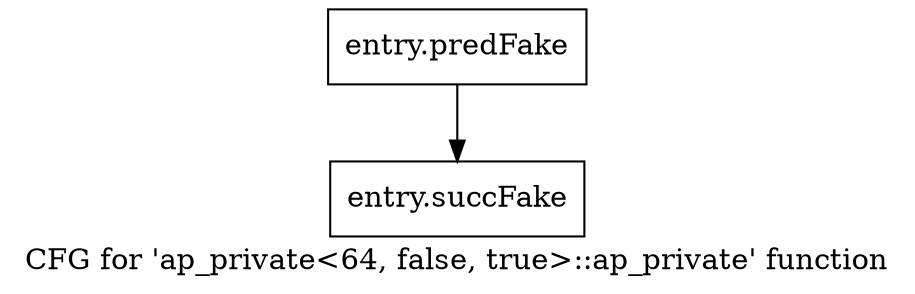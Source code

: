 digraph "CFG for 'ap_private\<64, false, true\>::ap_private' function" {
	label="CFG for 'ap_private\<64, false, true\>::ap_private' function";

	Node0x3dade70 [shape=record,filename="",linenumber="",label="{entry.predFake}"];
	Node0x3dade70 -> Node0x3ec92d0[ callList="" memoryops="" filename="/tools/Xilinx/Vitis_HLS/2022.1/include/etc/ap_private.h" execusionnum="12800"];
	Node0x3ec92d0 [shape=record,filename="/tools/Xilinx/Vitis_HLS/2022.1/include/etc/ap_private.h",linenumber="1729",label="{entry.succFake}"];
}
